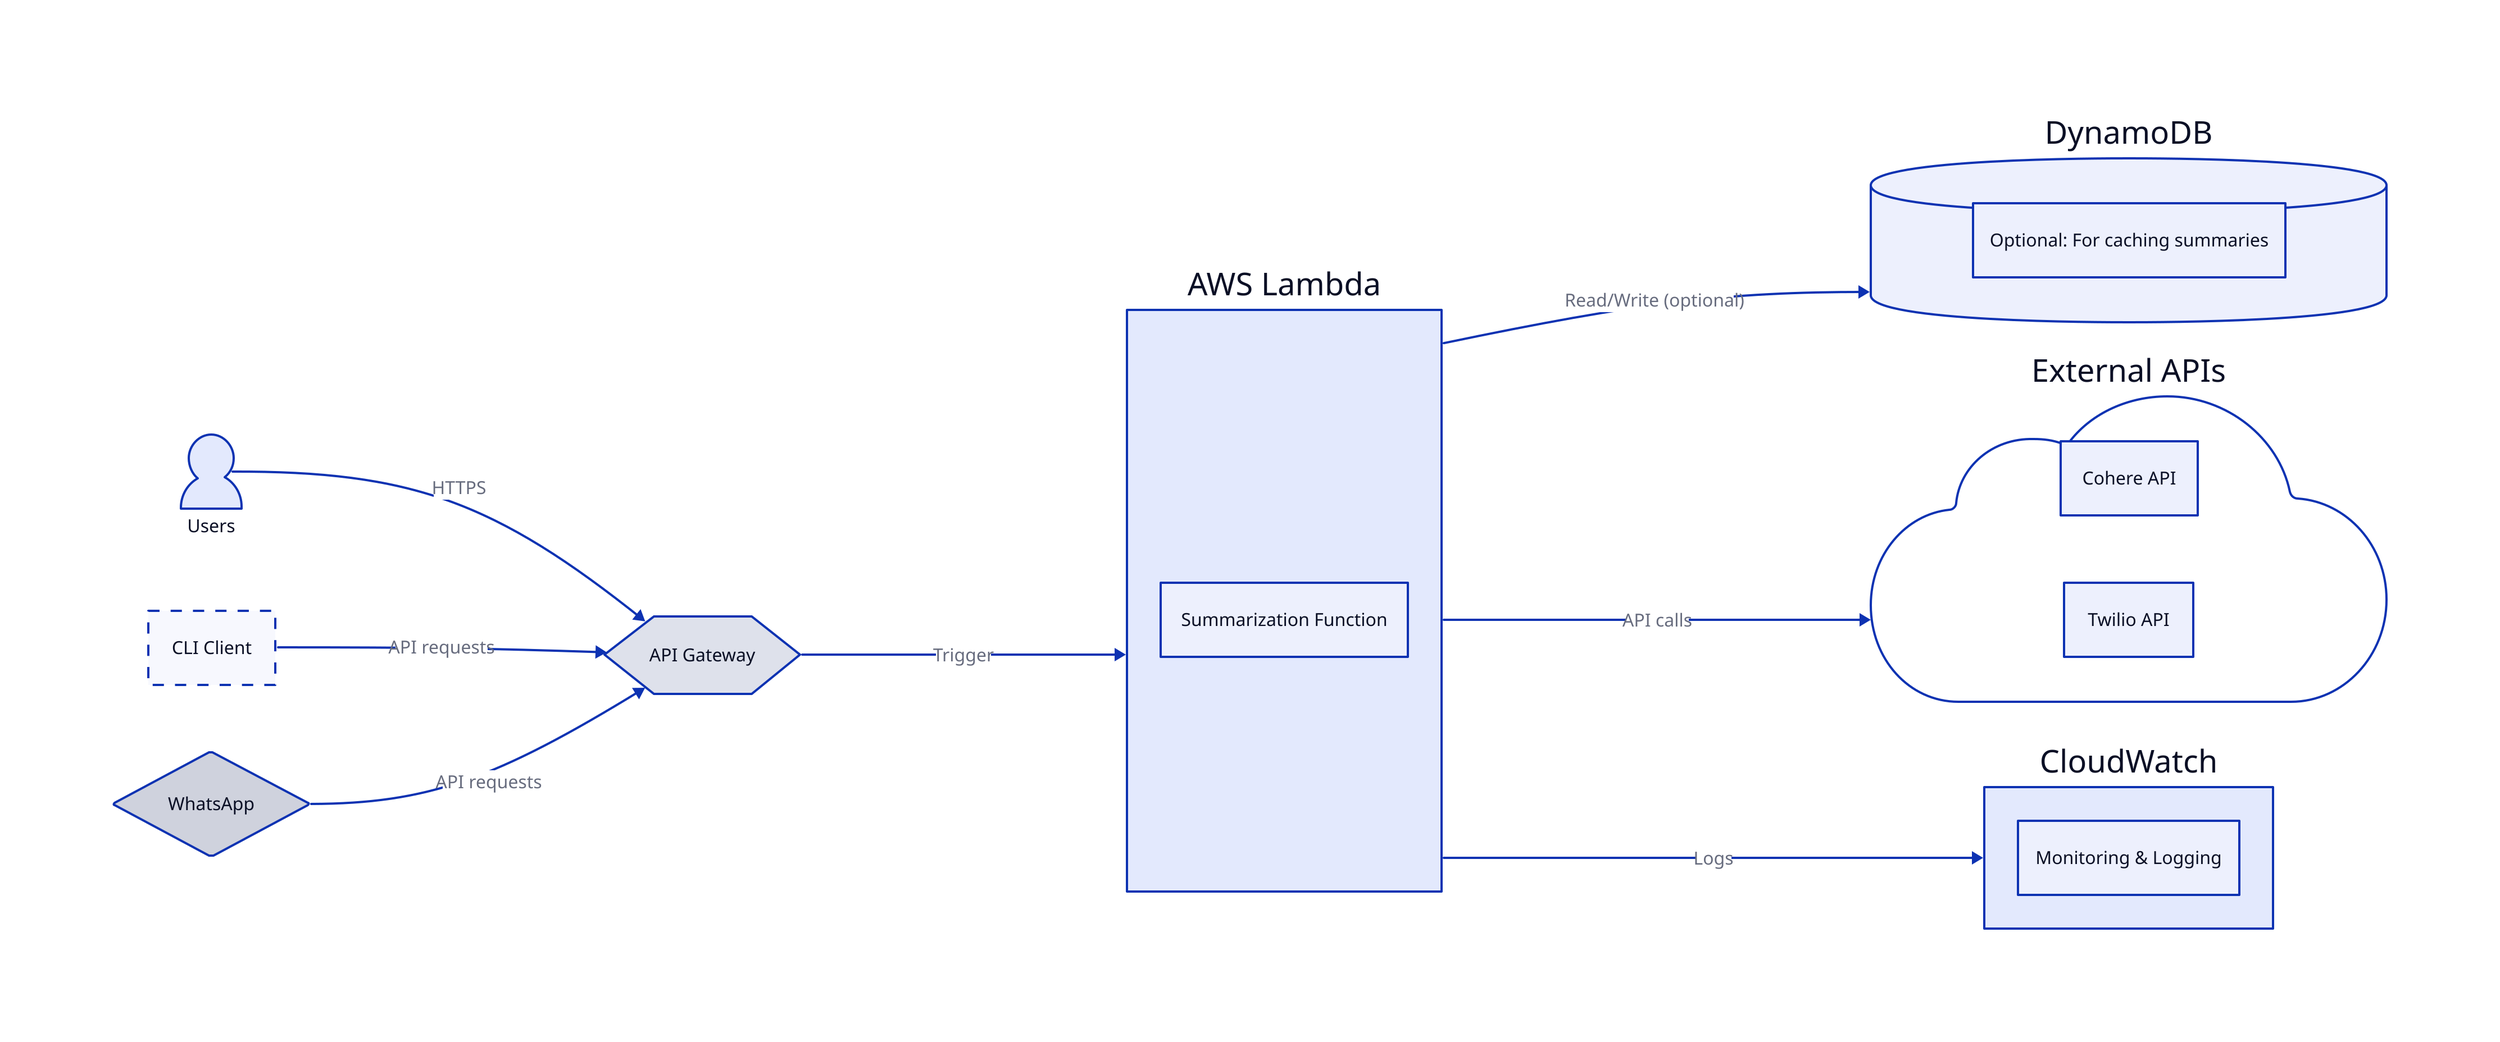 direction: right

users: Users {
  shape: person
}

cli: CLI Client {
  shape: rectangle
  style: {
    stroke-dash: 5
  }
}

whatsapp: WhatsApp {
  shape: diamond
}

api_gateway: API Gateway {
  shape: hexagon
}

lambda: AWS Lambda {
  shape: rectangle
  note: "Summarization Function"
}

dynamodb: DynamoDB {
  shape: cylinder
  note: "Optional: For caching summaries"
}

external_apis: External APIs {
  shape: cloud
  cohere: Cohere API
  twilio: Twilio API
}

cloudwatch: CloudWatch {
  shape: rectangle
  note: "Monitoring & Logging"
}

users -> api_gateway: HTTPS
cli -> api_gateway: "API requests"
whatsapp -> api_gateway: "API requests"
api_gateway -> lambda: "Trigger"
lambda -> dynamodb: "Read/Write (optional)"
lambda -> external_apis: "API calls"
lambda -> cloudwatch: "Logs"
